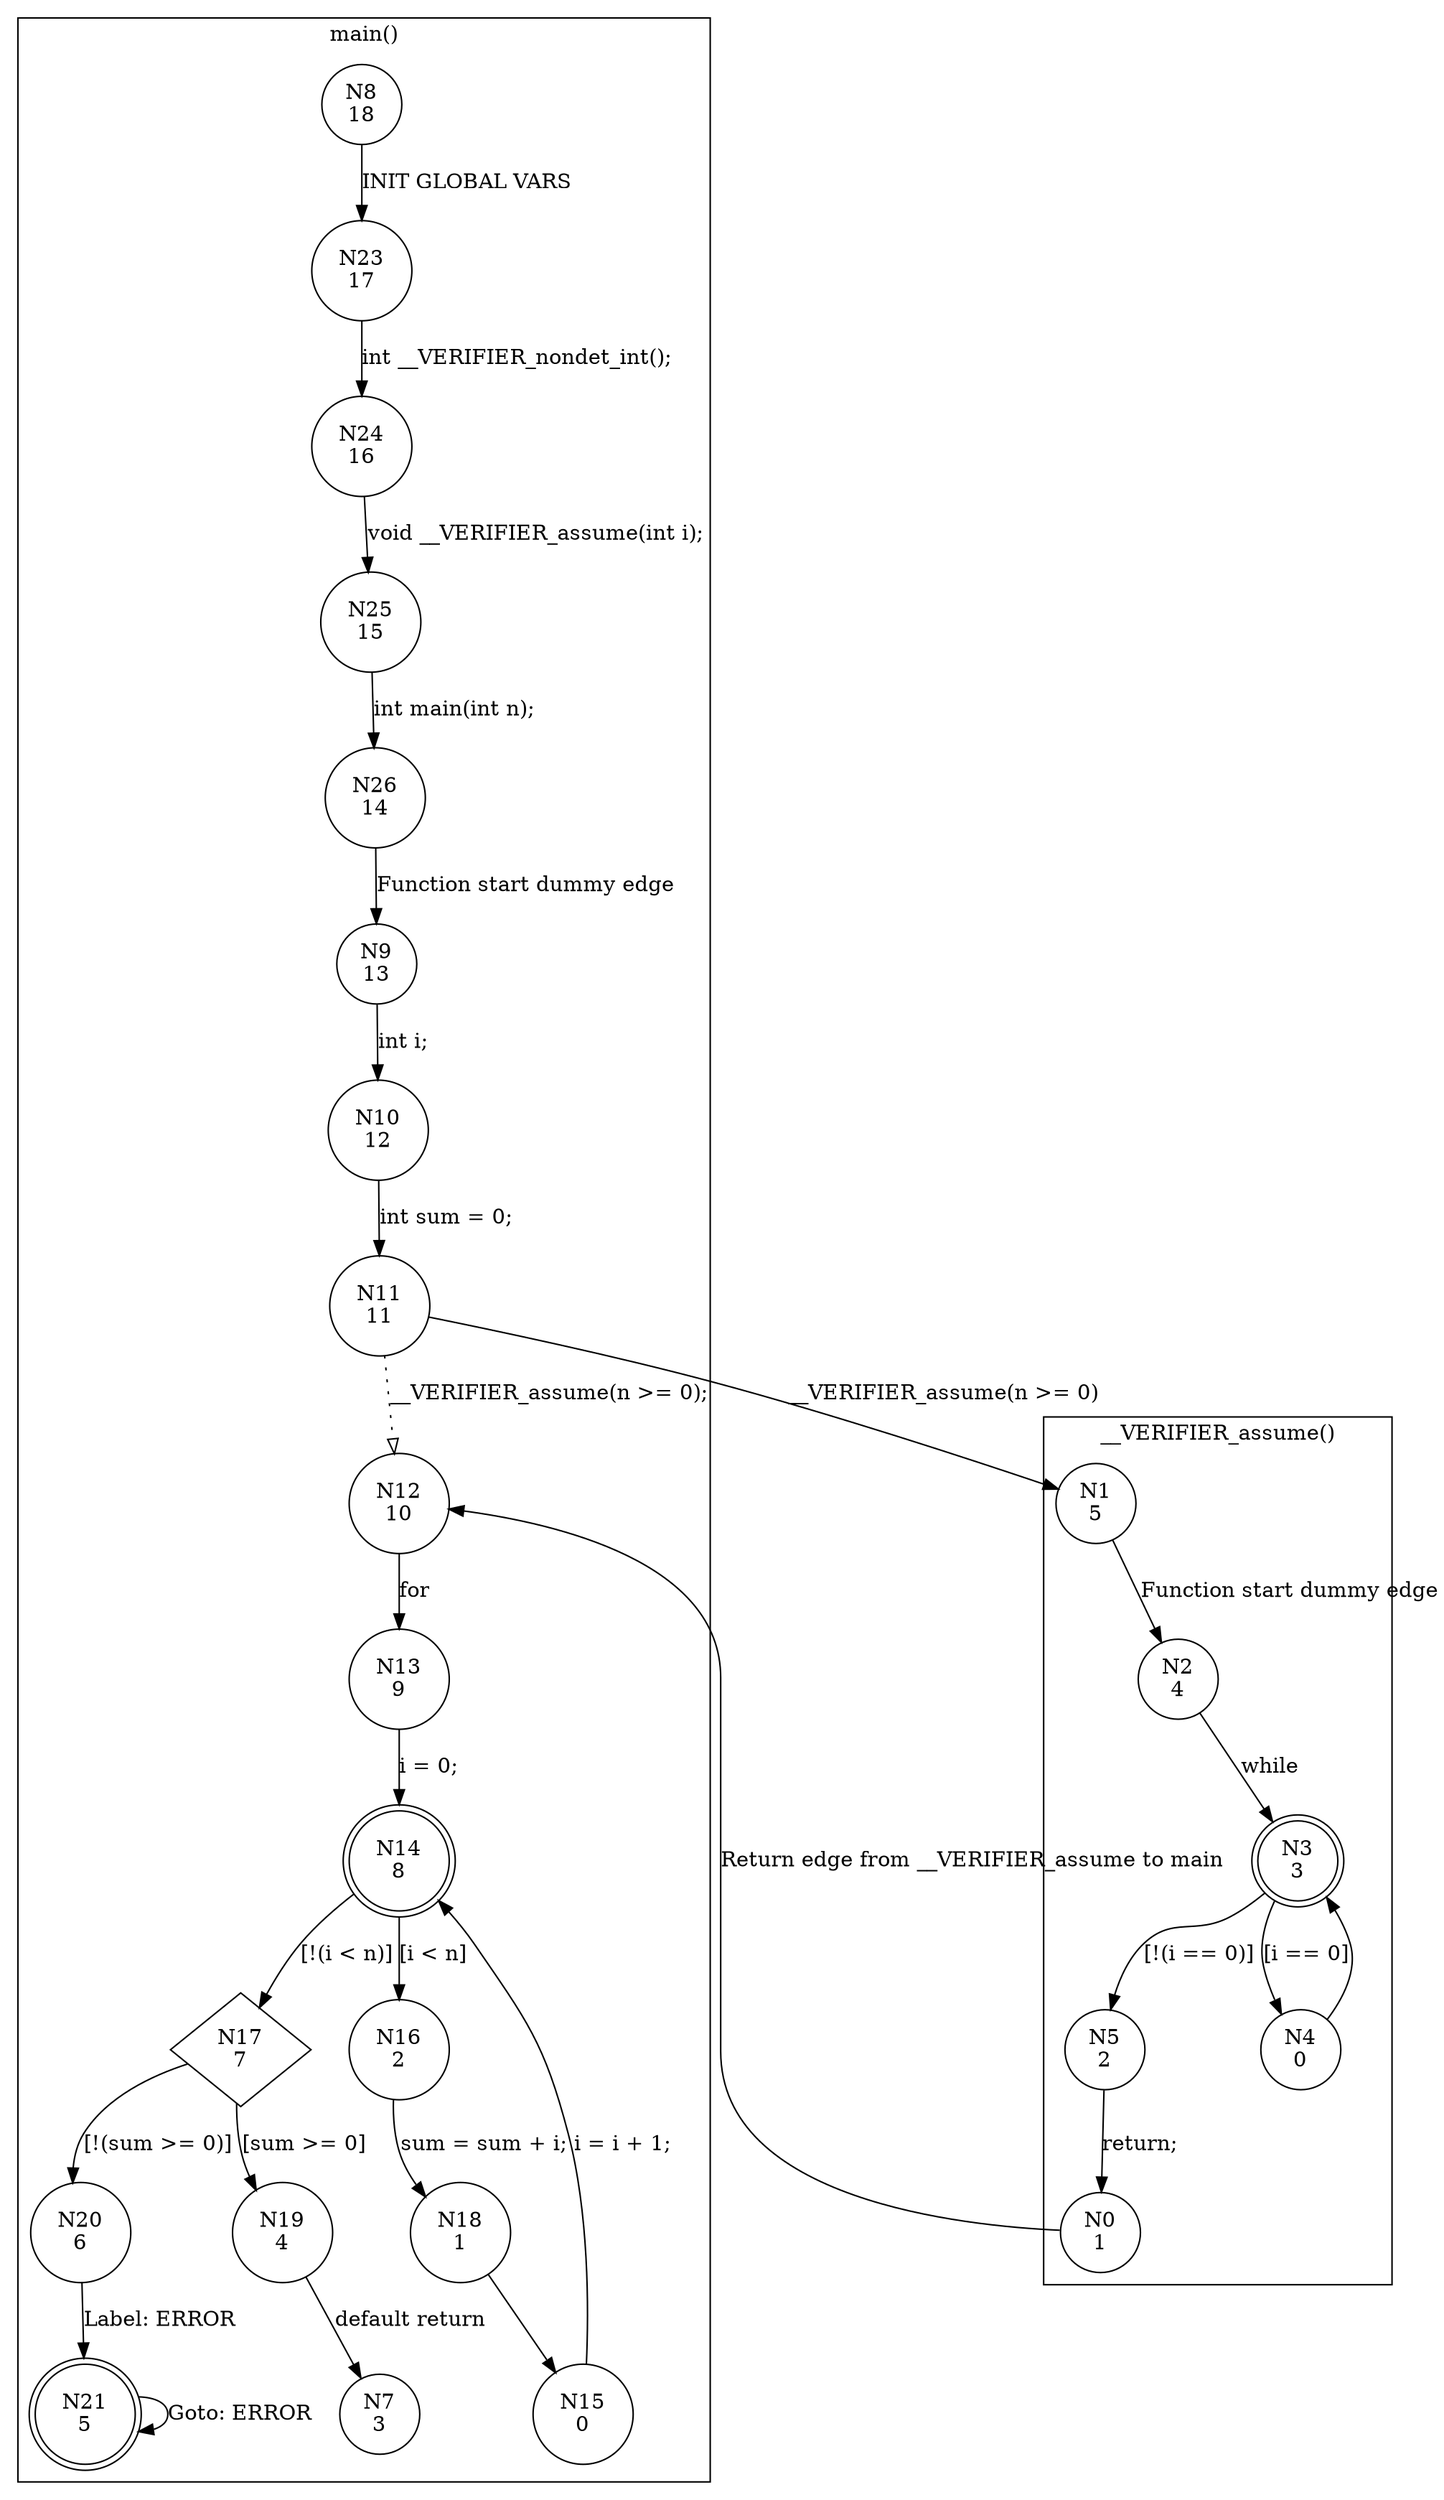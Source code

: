 digraph CFA {
8 [shape="circle" label="N8\n18"]
23 [shape="circle" label="N23\n17"]
24 [shape="circle" label="N24\n16"]
25 [shape="circle" label="N25\n15"]
26 [shape="circle" label="N26\n14"]
9 [shape="circle" label="N9\n13"]
10 [shape="circle" label="N10\n12"]
11 [shape="circle" label="N11\n11"]
1 [shape="circle" label="N1\n5"]
2 [shape="circle" label="N2\n4"]
3 [shape="doublecircle" label="N3\n3"]
5 [shape="circle" label="N5\n2"]
0 [shape="circle" label="N0\n1"]
12 [shape="circle" label="N12\n10"]
13 [shape="circle" label="N13\n9"]
14 [shape="doublecircle" label="N14\n8"]
17 [shape="diamond" label="N17\n7"]
20 [shape="circle" label="N20\n6"]
21 [shape="doublecircle" label="N21\n5"]
19 [shape="circle" label="N19\n4"]
7 [shape="circle" label="N7\n3"]
16 [shape="circle" label="N16\n2"]
18 [shape="circle" label="N18\n1"]
15 [shape="circle" label="N15\n0"]
4 [shape="circle" label="N4\n0"]
node [shape="circle"]
subgraph cluster___VERIFIER_assume {
label="__VERIFIER_assume()"
1 -> 2 [label="Function start dummy edge"]
2 -> 3 [label="while"]
3 -> 4 [label="[i == 0]"]
3 -> 5 [label="[!(i == 0)]"]
5 -> 0 [label="return;"]
4 -> 3 [label=""]}
subgraph cluster_main {
label="main()"
8 -> 23 [label="INIT GLOBAL VARS"]
23 -> 24 [label="int __VERIFIER_nondet_int();"]
24 -> 25 [label="void __VERIFIER_assume(int i);"]
25 -> 26 [label="int main(int n);"]
26 -> 9 [label="Function start dummy edge"]
9 -> 10 [label="int i;"]
10 -> 11 [label="int sum = 0;"]
11 -> 12 [label="__VERIFIER_assume(n >= 0);" style="dotted" arrowhead="empty"]
12 -> 13 [label="for"]
13 -> 14 [label="i = 0;"]
14 -> 16 [label="[i < n]"]
14 -> 17 [label="[!(i < n)]"]
17 -> 19 [label="[sum >= 0]"]
17 -> 20 [label="[!(sum >= 0)]"]
20 -> 21 [label="Label: ERROR"]
21 -> 21 [label="Goto: ERROR"]
19 -> 7 [label="default return"]
16 -> 18 [label="sum = sum + i;"]
18 -> 15 [label=""]
15 -> 14 [label="i = i + 1;"]}
11 -> 1 [label="__VERIFIER_assume(n >= 0)"]
0 -> 12 [label="Return edge from __VERIFIER_assume to main"]}